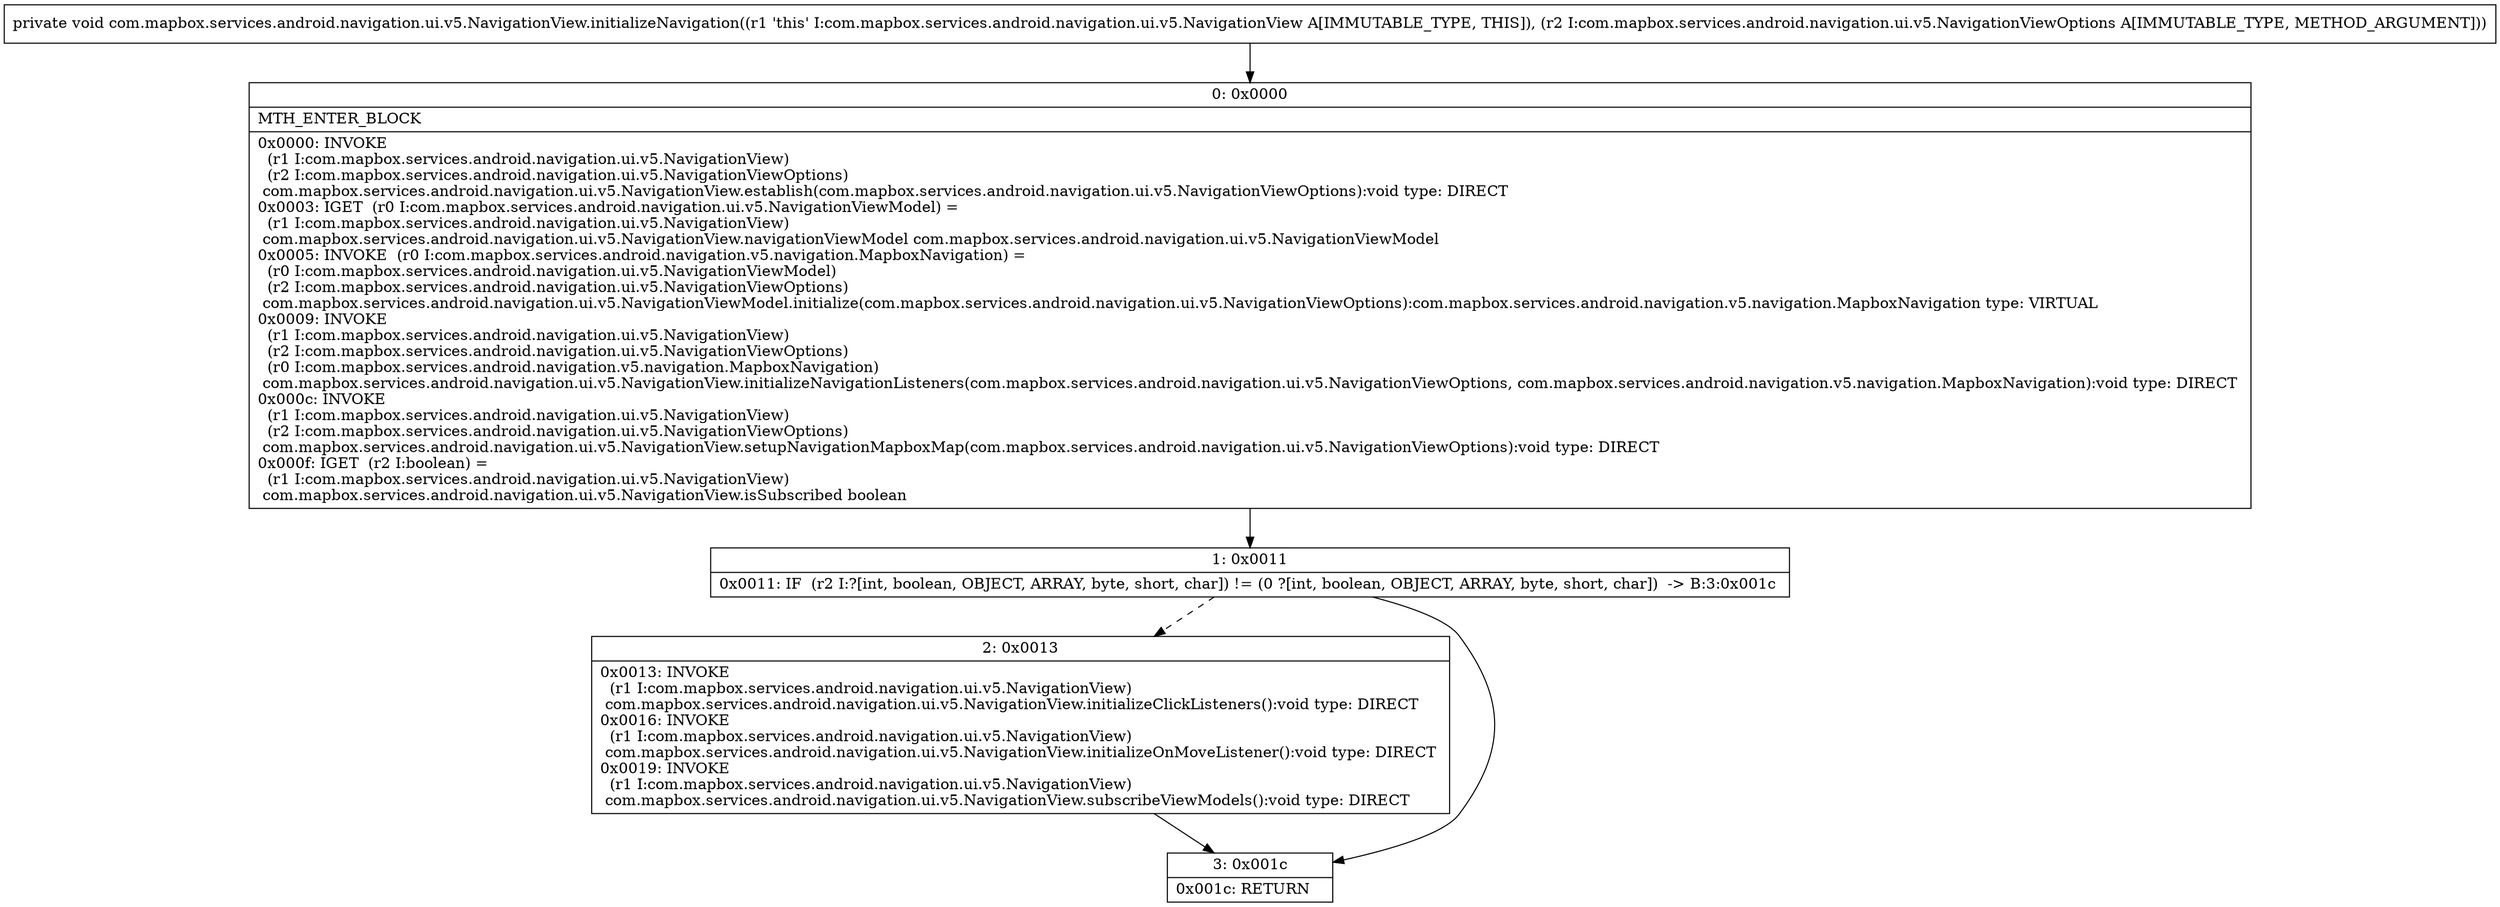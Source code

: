 digraph "CFG forcom.mapbox.services.android.navigation.ui.v5.NavigationView.initializeNavigation(Lcom\/mapbox\/services\/android\/navigation\/ui\/v5\/NavigationViewOptions;)V" {
Node_0 [shape=record,label="{0\:\ 0x0000|MTH_ENTER_BLOCK\l|0x0000: INVOKE  \l  (r1 I:com.mapbox.services.android.navigation.ui.v5.NavigationView)\l  (r2 I:com.mapbox.services.android.navigation.ui.v5.NavigationViewOptions)\l com.mapbox.services.android.navigation.ui.v5.NavigationView.establish(com.mapbox.services.android.navigation.ui.v5.NavigationViewOptions):void type: DIRECT \l0x0003: IGET  (r0 I:com.mapbox.services.android.navigation.ui.v5.NavigationViewModel) = \l  (r1 I:com.mapbox.services.android.navigation.ui.v5.NavigationView)\l com.mapbox.services.android.navigation.ui.v5.NavigationView.navigationViewModel com.mapbox.services.android.navigation.ui.v5.NavigationViewModel \l0x0005: INVOKE  (r0 I:com.mapbox.services.android.navigation.v5.navigation.MapboxNavigation) = \l  (r0 I:com.mapbox.services.android.navigation.ui.v5.NavigationViewModel)\l  (r2 I:com.mapbox.services.android.navigation.ui.v5.NavigationViewOptions)\l com.mapbox.services.android.navigation.ui.v5.NavigationViewModel.initialize(com.mapbox.services.android.navigation.ui.v5.NavigationViewOptions):com.mapbox.services.android.navigation.v5.navigation.MapboxNavigation type: VIRTUAL \l0x0009: INVOKE  \l  (r1 I:com.mapbox.services.android.navigation.ui.v5.NavigationView)\l  (r2 I:com.mapbox.services.android.navigation.ui.v5.NavigationViewOptions)\l  (r0 I:com.mapbox.services.android.navigation.v5.navigation.MapboxNavigation)\l com.mapbox.services.android.navigation.ui.v5.NavigationView.initializeNavigationListeners(com.mapbox.services.android.navigation.ui.v5.NavigationViewOptions, com.mapbox.services.android.navigation.v5.navigation.MapboxNavigation):void type: DIRECT \l0x000c: INVOKE  \l  (r1 I:com.mapbox.services.android.navigation.ui.v5.NavigationView)\l  (r2 I:com.mapbox.services.android.navigation.ui.v5.NavigationViewOptions)\l com.mapbox.services.android.navigation.ui.v5.NavigationView.setupNavigationMapboxMap(com.mapbox.services.android.navigation.ui.v5.NavigationViewOptions):void type: DIRECT \l0x000f: IGET  (r2 I:boolean) = \l  (r1 I:com.mapbox.services.android.navigation.ui.v5.NavigationView)\l com.mapbox.services.android.navigation.ui.v5.NavigationView.isSubscribed boolean \l}"];
Node_1 [shape=record,label="{1\:\ 0x0011|0x0011: IF  (r2 I:?[int, boolean, OBJECT, ARRAY, byte, short, char]) != (0 ?[int, boolean, OBJECT, ARRAY, byte, short, char])  \-\> B:3:0x001c \l}"];
Node_2 [shape=record,label="{2\:\ 0x0013|0x0013: INVOKE  \l  (r1 I:com.mapbox.services.android.navigation.ui.v5.NavigationView)\l com.mapbox.services.android.navigation.ui.v5.NavigationView.initializeClickListeners():void type: DIRECT \l0x0016: INVOKE  \l  (r1 I:com.mapbox.services.android.navigation.ui.v5.NavigationView)\l com.mapbox.services.android.navigation.ui.v5.NavigationView.initializeOnMoveListener():void type: DIRECT \l0x0019: INVOKE  \l  (r1 I:com.mapbox.services.android.navigation.ui.v5.NavigationView)\l com.mapbox.services.android.navigation.ui.v5.NavigationView.subscribeViewModels():void type: DIRECT \l}"];
Node_3 [shape=record,label="{3\:\ 0x001c|0x001c: RETURN   \l}"];
MethodNode[shape=record,label="{private void com.mapbox.services.android.navigation.ui.v5.NavigationView.initializeNavigation((r1 'this' I:com.mapbox.services.android.navigation.ui.v5.NavigationView A[IMMUTABLE_TYPE, THIS]), (r2 I:com.mapbox.services.android.navigation.ui.v5.NavigationViewOptions A[IMMUTABLE_TYPE, METHOD_ARGUMENT])) }"];
MethodNode -> Node_0;
Node_0 -> Node_1;
Node_1 -> Node_2[style=dashed];
Node_1 -> Node_3;
Node_2 -> Node_3;
}

